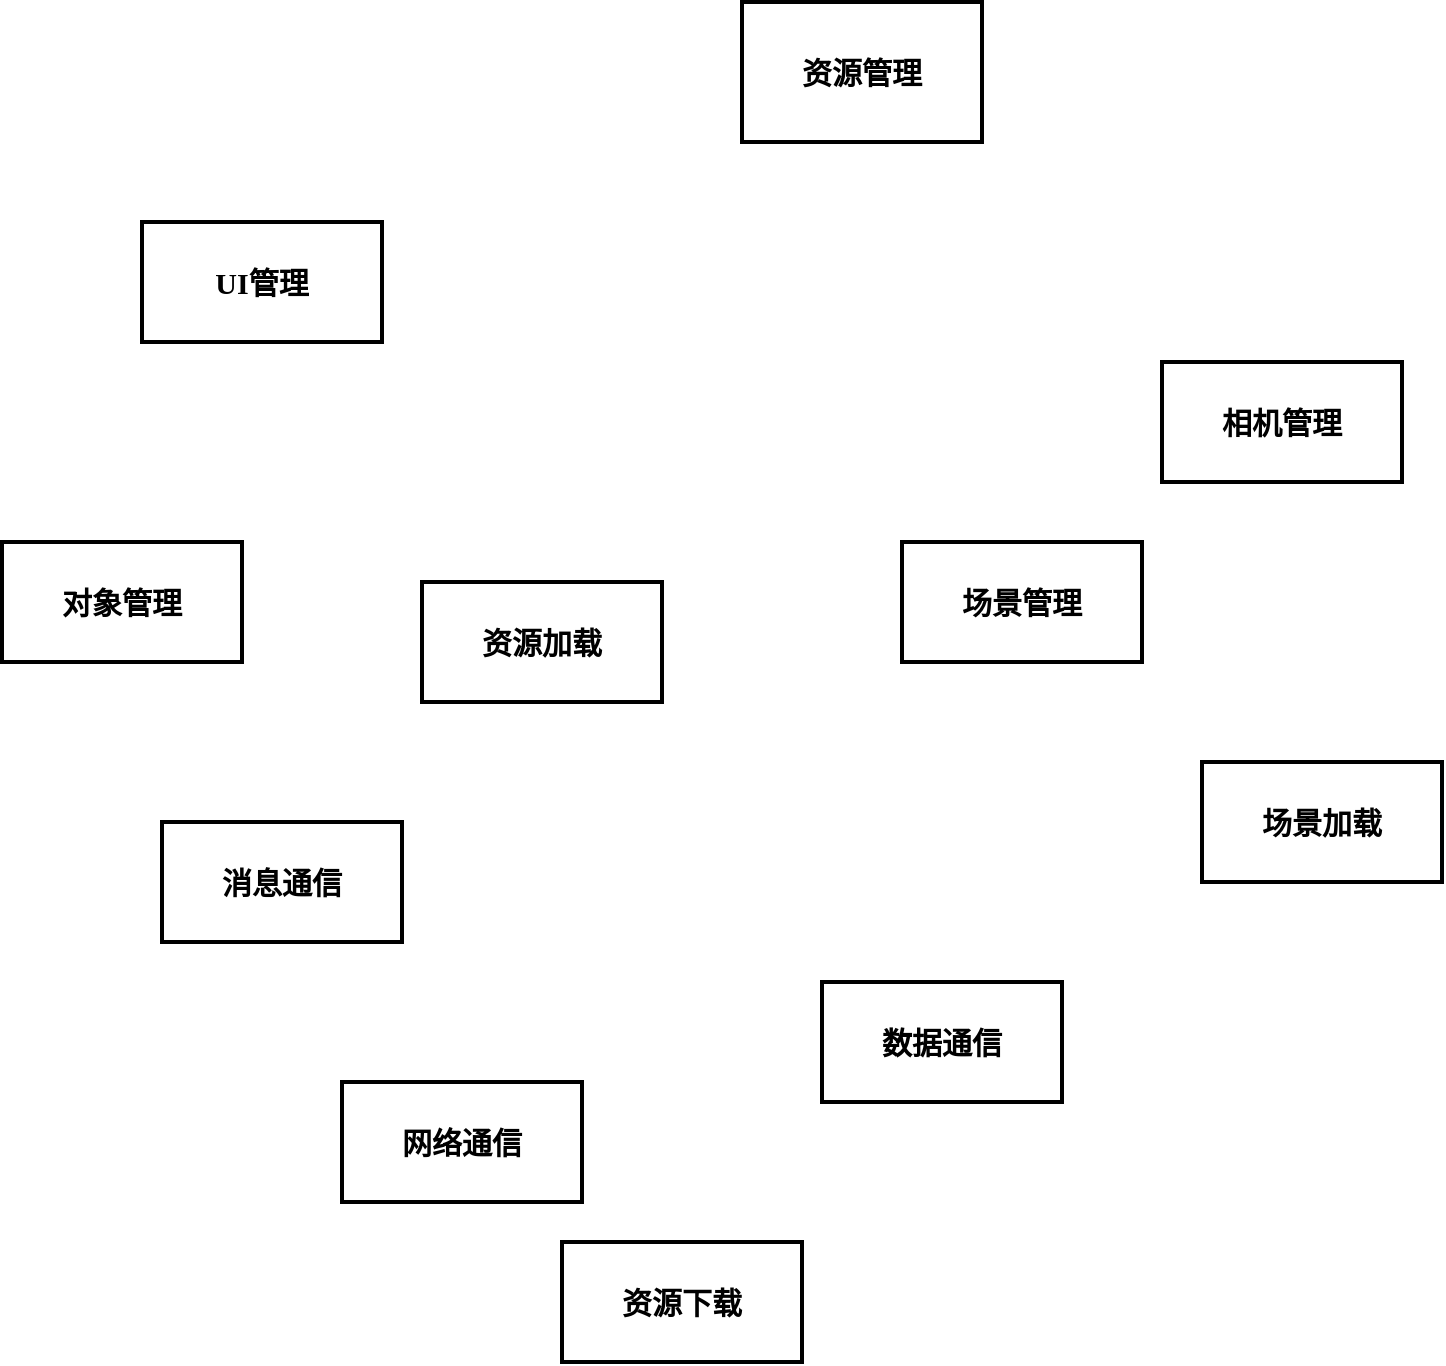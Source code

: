 <mxfile version="15.4.0" type="device" pages="4"><diagram id="MlVn6A2uXFdwBJ6fGTTs" name="核心框架设计"><mxGraphModel dx="1634" dy="2111" grid="1" gridSize="10" guides="1" tooltips="1" connect="1" arrows="1" fold="1" page="1" pageScale="1" pageWidth="827" pageHeight="1169" math="0" shadow="0"><root><mxCell id="0"/><mxCell id="1" parent="0"/><mxCell id="r2ZvX8TSAS1B3S_6RvHg-1" value="资源管理" style="rounded=0;whiteSpace=wrap;html=1;fontFamily=Comic Sans MS;fontStyle=1;fontSize=15;strokeWidth=2;verticalAlign=middle;" parent="1" vertex="1"><mxGeometry x="410" width="120" height="70" as="geometry"/></mxCell><mxCell id="r2ZvX8TSAS1B3S_6RvHg-2" value="资源加载" style="rounded=0;whiteSpace=wrap;html=1;fontFamily=Comic Sans MS;fontStyle=1;fontSize=15;strokeWidth=2;" parent="1" vertex="1"><mxGeometry x="250" y="290" width="120" height="60" as="geometry"/></mxCell><mxCell id="r2ZvX8TSAS1B3S_6RvHg-3" value="资源下载" style="rounded=0;whiteSpace=wrap;html=1;fontFamily=Comic Sans MS;fontStyle=1;fontSize=15;strokeWidth=2;" parent="1" vertex="1"><mxGeometry x="320" y="620" width="120" height="60" as="geometry"/></mxCell><mxCell id="r2ZvX8TSAS1B3S_6RvHg-4" value="场景加载" style="rounded=0;whiteSpace=wrap;html=1;fontFamily=Comic Sans MS;fontStyle=1;fontSize=15;strokeWidth=2;" parent="1" vertex="1"><mxGeometry x="640" y="380" width="120" height="60" as="geometry"/></mxCell><mxCell id="r2ZvX8TSAS1B3S_6RvHg-5" value="网络通信" style="rounded=0;whiteSpace=wrap;html=1;fontFamily=Comic Sans MS;fontStyle=1;fontSize=15;strokeWidth=2;" parent="1" vertex="1"><mxGeometry x="210" y="540" width="120" height="60" as="geometry"/></mxCell><mxCell id="r2ZvX8TSAS1B3S_6RvHg-6" value="消息通信" style="rounded=0;whiteSpace=wrap;html=1;fontFamily=Comic Sans MS;fontStyle=1;fontSize=15;strokeWidth=2;" parent="1" vertex="1"><mxGeometry x="120" y="410" width="120" height="60" as="geometry"/></mxCell><mxCell id="r2ZvX8TSAS1B3S_6RvHg-7" value="场景管理" style="rounded=0;whiteSpace=wrap;html=1;fontFamily=Comic Sans MS;fontStyle=1;fontSize=15;strokeWidth=2;" parent="1" vertex="1"><mxGeometry x="490" y="270" width="120" height="60" as="geometry"/></mxCell><mxCell id="r2ZvX8TSAS1B3S_6RvHg-8" value="相机管理" style="rounded=0;whiteSpace=wrap;html=1;fontFamily=Comic Sans MS;fontStyle=1;fontSize=15;strokeWidth=2;" parent="1" vertex="1"><mxGeometry x="620" y="180" width="120" height="60" as="geometry"/></mxCell><mxCell id="r2ZvX8TSAS1B3S_6RvHg-9" value="UI管理" style="rounded=0;whiteSpace=wrap;html=1;fontFamily=Comic Sans MS;fontStyle=1;fontSize=15;strokeWidth=2;" parent="1" vertex="1"><mxGeometry x="110" y="110" width="120" height="60" as="geometry"/></mxCell><mxCell id="r2ZvX8TSAS1B3S_6RvHg-10" value="对象管理" style="rounded=0;whiteSpace=wrap;html=1;fontFamily=Comic Sans MS;fontStyle=1;fontSize=15;strokeWidth=2;" parent="1" vertex="1"><mxGeometry x="40" y="270" width="120" height="60" as="geometry"/></mxCell><mxCell id="r2ZvX8TSAS1B3S_6RvHg-11" value="数据通信" style="rounded=0;whiteSpace=wrap;html=1;fontFamily=Comic Sans MS;fontStyle=1;fontSize=15;strokeWidth=2;" parent="1" vertex="1"><mxGeometry x="450" y="490" width="120" height="60" as="geometry"/></mxCell></root></mxGraphModel></diagram><diagram id="_rV159tDucX0n16NY71C" name="NFU"><mxGraphModel dx="1634" dy="942" grid="1" gridSize="10" guides="1" tooltips="1" connect="1" arrows="1" fold="1" page="1" pageScale="1" pageWidth="827" pageHeight="1169" math="0" shadow="0"><root><mxCell id="m5QkRwV8e85UzS6voZQY-0"/><mxCell id="m5QkRwV8e85UzS6voZQY-1" parent="m5QkRwV8e85UzS6voZQY-0"/><mxCell id="m5QkRwV8e85UzS6voZQY-11" value="Gameplay" style="rounded=0;whiteSpace=wrap;html=1;fontFamily=Comic Sans MS;fontSize=15;verticalAlign=top;" vertex="1" parent="m5QkRwV8e85UzS6voZQY-1"><mxGeometry x="40" y="40" width="590" height="300" as="geometry"/></mxCell><mxCell id="m5QkRwV8e85UzS6voZQY-6" value="Base" style="rounded=0;whiteSpace=wrap;html=1;fontFamily=Comic Sans MS;fontSize=15;verticalAlign=top;" vertex="1" parent="m5QkRwV8e85UzS6voZQY-1"><mxGeometry x="40" y="480" width="640" height="360" as="geometry"/></mxCell><mxCell id="m5QkRwV8e85UzS6voZQY-2" value="Core" style="shape=module;align=left;spacingLeft=20;align=center;verticalAlign=middle;fontFamily=Comic Sans MS;fontStyle=1;fontSize=15;" vertex="1" parent="m5QkRwV8e85UzS6voZQY-1"><mxGeometry x="120" y="560" width="190" height="80" as="geometry"/></mxCell><mxCell id="m5QkRwV8e85UzS6voZQY-3" value="Network" style="shape=module;align=left;spacingLeft=20;align=center;verticalAlign=middle;fontFamily=Comic Sans MS;fontStyle=1;fontSize=15;" vertex="1" parent="m5QkRwV8e85UzS6voZQY-1"><mxGeometry x="120" y="720" width="190" height="80" as="geometry"/></mxCell><mxCell id="m5QkRwV8e85UzS6voZQY-4" value="ResourceManager" style="shape=module;align=left;spacingLeft=20;align=center;verticalAlign=middle;fontFamily=Comic Sans MS;fontStyle=1;fontSize=15;" vertex="1" parent="m5QkRwV8e85UzS6voZQY-1"><mxGeometry x="430" y="560" width="190" height="80" as="geometry"/></mxCell><mxCell id="m5QkRwV8e85UzS6voZQY-5" value="XLua" style="shape=module;align=left;spacingLeft=20;align=center;verticalAlign=middle;fontFamily=Comic Sans MS;fontStyle=1;fontSize=15;" vertex="1" parent="m5QkRwV8e85UzS6voZQY-1"><mxGeometry x="430" y="720" width="190" height="80" as="geometry"/></mxCell><mxCell id="m5QkRwV8e85UzS6voZQY-7" value="LuaModules" style="shape=module;align=left;spacingLeft=20;align=center;verticalAlign=middle;fontFamily=Comic Sans MS;fontStyle=1;fontSize=15;fillColor=#f8cecc;strokeColor=#b85450;" vertex="1" parent="m5QkRwV8e85UzS6voZQY-1"><mxGeometry x="80" y="80" width="190" height="80" as="geometry"/></mxCell><mxCell id="m5QkRwV8e85UzS6voZQY-8" value="NDGUI" style="shape=module;align=left;spacingLeft=20;align=center;verticalAlign=middle;fontFamily=Comic Sans MS;fontStyle=1;fontSize=15;" vertex="1" parent="m5QkRwV8e85UzS6voZQY-1"><mxGeometry x="80" y="220" width="190" height="80" as="geometry"/></mxCell><mxCell id="m5QkRwV8e85UzS6voZQY-9" value="UICreator" style="shape=module;align=left;spacingLeft=20;align=center;verticalAlign=middle;fontFamily=Comic Sans MS;fontStyle=1;fontSize=15;" vertex="1" parent="m5QkRwV8e85UzS6voZQY-1"><mxGeometry x="390" y="220" width="190" height="80" as="geometry"/></mxCell><mxCell id="m5QkRwV8e85UzS6voZQY-10" value="UIExpansion" style="shape=module;align=left;spacingLeft=20;align=center;verticalAlign=middle;fontFamily=Comic Sans MS;fontStyle=1;fontSize=15;fillColor=#e1d5e7;strokeColor=#9673a6;" vertex="1" parent="m5QkRwV8e85UzS6voZQY-1"><mxGeometry x="390" y="80" width="190" height="80" as="geometry"/></mxCell></root></mxGraphModel></diagram><diagram id="Z6Jwr9wrQBUZOCWIsMW0" name="Page-3"><mxGraphModel dx="1634" dy="942" grid="1" gridSize="10" guides="1" tooltips="1" connect="1" arrows="1" fold="1" page="1" pageScale="1" pageWidth="827" pageHeight="1169" math="0" shadow="0"><root><mxCell id="jj-wbS3EPI969g-Et45B-0"/><mxCell id="jj-wbS3EPI969g-Et45B-1" parent="jj-wbS3EPI969g-Et45B-0"/><mxCell id="-u341rMKH-Zh1SyCw1Eb-0" value="Asset" style="shape=module;align=left;spacingLeft=20;align=center;verticalAlign=middle;fontFamily=Comic Sans MS;fontStyle=1;fontSize=15;" vertex="1" parent="jj-wbS3EPI969g-Et45B-1"><mxGeometry x="170" y="170" width="190" height="80" as="geometry"/></mxCell><mxCell id="-u341rMKH-Zh1SyCw1Eb-1" value="Network" style="shape=module;align=left;spacingLeft=20;align=center;verticalAlign=middle;fontFamily=Comic Sans MS;fontStyle=1;fontSize=15;" vertex="1" parent="jj-wbS3EPI969g-Et45B-1"><mxGeometry x="170" y="360" width="190" height="80" as="geometry"/></mxCell><mxCell id="-u341rMKH-Zh1SyCw1Eb-2" value="UI" style="shape=module;align=left;spacingLeft=20;align=center;verticalAlign=middle;fontFamily=Comic Sans MS;fontStyle=1;fontSize=15;" vertex="1" parent="jj-wbS3EPI969g-Et45B-1"><mxGeometry x="440" y="160" width="200" height="80" as="geometry"/></mxCell><mxCell id="-u341rMKH-Zh1SyCw1Eb-3" value="HotUpdate" style="shape=module;align=left;spacingLeft=20;align=center;verticalAlign=middle;fontFamily=Comic Sans MS;fontStyle=1;fontSize=15;" vertex="1" parent="jj-wbS3EPI969g-Et45B-1"><mxGeometry x="440" y="360" width="200" height="80" as="geometry"/></mxCell><mxCell id="-u341rMKH-Zh1SyCw1Eb-4" value="HotScript" style="shape=module;align=left;spacingLeft=20;align=center;verticalAlign=middle;fontFamily=Comic Sans MS;fontStyle=1;fontSize=15;" vertex="1" parent="jj-wbS3EPI969g-Et45B-1"><mxGeometry x="720" y="240" width="200" height="80" as="geometry"/></mxCell></root></mxGraphModel></diagram><diagram id="OyDAkgHkzhYV5SobBe6S" name="CS"><mxGraphModel dx="2297" dy="2111" grid="1" gridSize="10" guides="1" tooltips="1" connect="1" arrows="1" fold="1" page="1" pageScale="1" pageWidth="827" pageHeight="1169" math="0" shadow="0"><root><mxCell id="rbkdxH8FDVybU_luqFbI-0"/><mxCell id="rbkdxH8FDVybU_luqFbI-1" parent="rbkdxH8FDVybU_luqFbI-0"/><mxCell id="rbkdxH8FDVybU_luqFbI-4" value="" style="edgeStyle=none;rounded=1;orthogonalLoop=1;jettySize=auto;html=1;fontFamily=Comic Sans MS;fontSize=15;strokeWidth=2;entryX=0;entryY=0.5;entryDx=0;entryDy=0;" edge="1" parent="rbkdxH8FDVybU_luqFbI-1" source="rbkdxH8FDVybU_luqFbI-2" target="rbkdxH8FDVybU_luqFbI-3"><mxGeometry relative="1" as="geometry"/></mxCell><mxCell id="rbkdxH8FDVybU_luqFbI-6" style="edgeStyle=none;rounded=1;orthogonalLoop=1;jettySize=auto;html=1;fontFamily=Comic Sans MS;fontSize=15;strokeWidth=2;" edge="1" parent="rbkdxH8FDVybU_luqFbI-1" source="rbkdxH8FDVybU_luqFbI-2" target="rbkdxH8FDVybU_luqFbI-5"><mxGeometry relative="1" as="geometry"/></mxCell><mxCell id="rbkdxH8FDVybU_luqFbI-2" value="Content Server" style="rounded=0;whiteSpace=wrap;html=1;fontFamily=Comic Sans MS;fontSize=15;verticalAlign=middle;fontStyle=1;strokeWidth=2;" vertex="1" parent="rbkdxH8FDVybU_luqFbI-1"><mxGeometry x="160" y="240" width="120" height="40" as="geometry"/></mxCell><mxCell id="rbkdxH8FDVybU_luqFbI-8" value="" style="edgeStyle=orthogonalEdgeStyle;rounded=1;orthogonalLoop=1;jettySize=auto;html=1;fontFamily=Comic Sans MS;fontSize=15;strokeWidth=2;" edge="1" parent="rbkdxH8FDVybU_luqFbI-1" source="rbkdxH8FDVybU_luqFbI-3" target="rbkdxH8FDVybU_luqFbI-7"><mxGeometry relative="1" as="geometry"><Array as="points"><mxPoint x="560" y="140"/><mxPoint x="560" y="-80"/></Array></mxGeometry></mxCell><mxCell id="rbkdxH8FDVybU_luqFbI-10" value="" style="edgeStyle=orthogonalEdgeStyle;rounded=1;orthogonalLoop=1;jettySize=auto;html=1;fontFamily=Comic Sans MS;fontSize=15;strokeWidth=2;" edge="1" parent="rbkdxH8FDVybU_luqFbI-1" source="rbkdxH8FDVybU_luqFbI-3" target="rbkdxH8FDVybU_luqFbI-9"><mxGeometry relative="1" as="geometry"><Array as="points"><mxPoint x="560" y="140"/><mxPoint x="560" y="30"/></Array></mxGeometry></mxCell><mxCell id="rbkdxH8FDVybU_luqFbI-12" style="edgeStyle=orthogonalEdgeStyle;rounded=1;orthogonalLoop=1;jettySize=auto;html=1;fontFamily=Comic Sans MS;fontSize=15;strokeWidth=2;entryX=0;entryY=0.5;entryDx=0;entryDy=0;" edge="1" parent="rbkdxH8FDVybU_luqFbI-1" source="rbkdxH8FDVybU_luqFbI-3" target="rbkdxH8FDVybU_luqFbI-11"><mxGeometry relative="1" as="geometry"><Array as="points"><mxPoint x="560" y="140"/><mxPoint x="560" y="110"/></Array></mxGeometry></mxCell><mxCell id="rbkdxH8FDVybU_luqFbI-14" value="" style="edgeStyle=orthogonalEdgeStyle;rounded=1;orthogonalLoop=1;jettySize=auto;html=1;fontFamily=Comic Sans MS;fontSize=15;strokeWidth=2;" edge="1" parent="rbkdxH8FDVybU_luqFbI-1" source="rbkdxH8FDVybU_luqFbI-3" target="rbkdxH8FDVybU_luqFbI-13"><mxGeometry relative="1" as="geometry"><Array as="points"><mxPoint x="560" y="140"/><mxPoint x="560" y="210"/></Array></mxGeometry></mxCell><mxCell id="rbkdxH8FDVybU_luqFbI-16" value="" style="edgeStyle=orthogonalEdgeStyle;rounded=1;orthogonalLoop=1;jettySize=auto;html=1;fontFamily=Comic Sans MS;fontSize=15;strokeWidth=2;" edge="1" parent="rbkdxH8FDVybU_luqFbI-1" source="rbkdxH8FDVybU_luqFbI-3" target="rbkdxH8FDVybU_luqFbI-15"><mxGeometry relative="1" as="geometry"><Array as="points"><mxPoint x="560" y="140"/><mxPoint x="560" y="320"/></Array></mxGeometry></mxCell><mxCell id="rbkdxH8FDVybU_luqFbI-18" style="edgeStyle=orthogonalEdgeStyle;rounded=1;orthogonalLoop=1;jettySize=auto;html=1;entryX=0;entryY=0.5;entryDx=0;entryDy=0;fontFamily=Comic Sans MS;fontSize=15;strokeWidth=2;" edge="1" parent="rbkdxH8FDVybU_luqFbI-1" source="rbkdxH8FDVybU_luqFbI-3" target="rbkdxH8FDVybU_luqFbI-17"><mxGeometry relative="1" as="geometry"><Array as="points"><mxPoint x="560" y="140"/><mxPoint x="560" y="480"/></Array></mxGeometry></mxCell><mxCell id="rbkdxH8FDVybU_luqFbI-3" value="Upload" style="rounded=0;whiteSpace=wrap;html=1;fontFamily=Comic Sans MS;fontSize=15;verticalAlign=middle;fontStyle=1;strokeWidth=2;" vertex="1" parent="rbkdxH8FDVybU_luqFbI-1"><mxGeometry x="400" y="120" width="120" height="40" as="geometry"/></mxCell><mxCell id="rbkdxH8FDVybU_luqFbI-5" value="Download" style="rounded=0;whiteSpace=wrap;html=1;fontFamily=Comic Sans MS;fontSize=15;verticalAlign=middle;fontStyle=1;strokeWidth=2;" vertex="1" parent="rbkdxH8FDVybU_luqFbI-1"><mxGeometry x="-90" y="240" width="120" height="40" as="geometry"/></mxCell><mxCell id="rbkdxH8FDVybU_luqFbI-7" value="session" style="ellipse;whiteSpace=wrap;html=1;rounded=0;fontFamily=Comic Sans MS;fontSize=15;fontStyle=1;strokeWidth=2;" vertex="1" parent="rbkdxH8FDVybU_luqFbI-1"><mxGeometry x="630" y="-110" width="120" height="60" as="geometry"/></mxCell><mxCell id="rbkdxH8FDVybU_luqFbI-9" value="token" style="ellipse;whiteSpace=wrap;html=1;rounded=0;fontFamily=Comic Sans MS;fontSize=15;fontStyle=1;strokeWidth=2;" vertex="1" parent="rbkdxH8FDVybU_luqFbI-1"><mxGeometry x="640" width="120" height="60" as="geometry"/></mxCell><mxCell id="rbkdxH8FDVybU_luqFbI-11" value="policy" style="ellipse;whiteSpace=wrap;html=1;rounded=0;fontFamily=Comic Sans MS;fontSize=15;fontStyle=1;strokeWidth=2;" vertex="1" parent="rbkdxH8FDVybU_luqFbI-1"><mxGeometry x="640" y="80" width="120" height="60" as="geometry"/></mxCell><mxCell id="rbkdxH8FDVybU_luqFbI-13" value="data" style="ellipse;whiteSpace=wrap;html=1;rounded=0;fontFamily=Comic Sans MS;fontSize=15;fontStyle=1;strokeWidth=2;" vertex="1" parent="rbkdxH8FDVybU_luqFbI-1"><mxGeometry x="640" y="180" width="120" height="60" as="geometry"/></mxCell><mxCell id="rbkdxH8FDVybU_luqFbI-15" value="rename" style="ellipse;whiteSpace=wrap;html=1;rounded=0;fontFamily=Comic Sans MS;fontSize=15;fontStyle=1;strokeWidth=2;" vertex="1" parent="rbkdxH8FDVybU_luqFbI-1"><mxGeometry x="640" y="290" width="120" height="60" as="geometry"/></mxCell><mxCell id="rbkdxH8FDVybU_luqFbI-17" value="bucketname" style="ellipse;whiteSpace=wrap;html=1;rounded=0;fontFamily=Comic Sans MS;fontSize=15;fontStyle=1;strokeWidth=2;" vertex="1" parent="rbkdxH8FDVybU_luqFbI-1"><mxGeometry x="650" y="450" width="120" height="60" as="geometry"/></mxCell></root></mxGraphModel></diagram></mxfile>